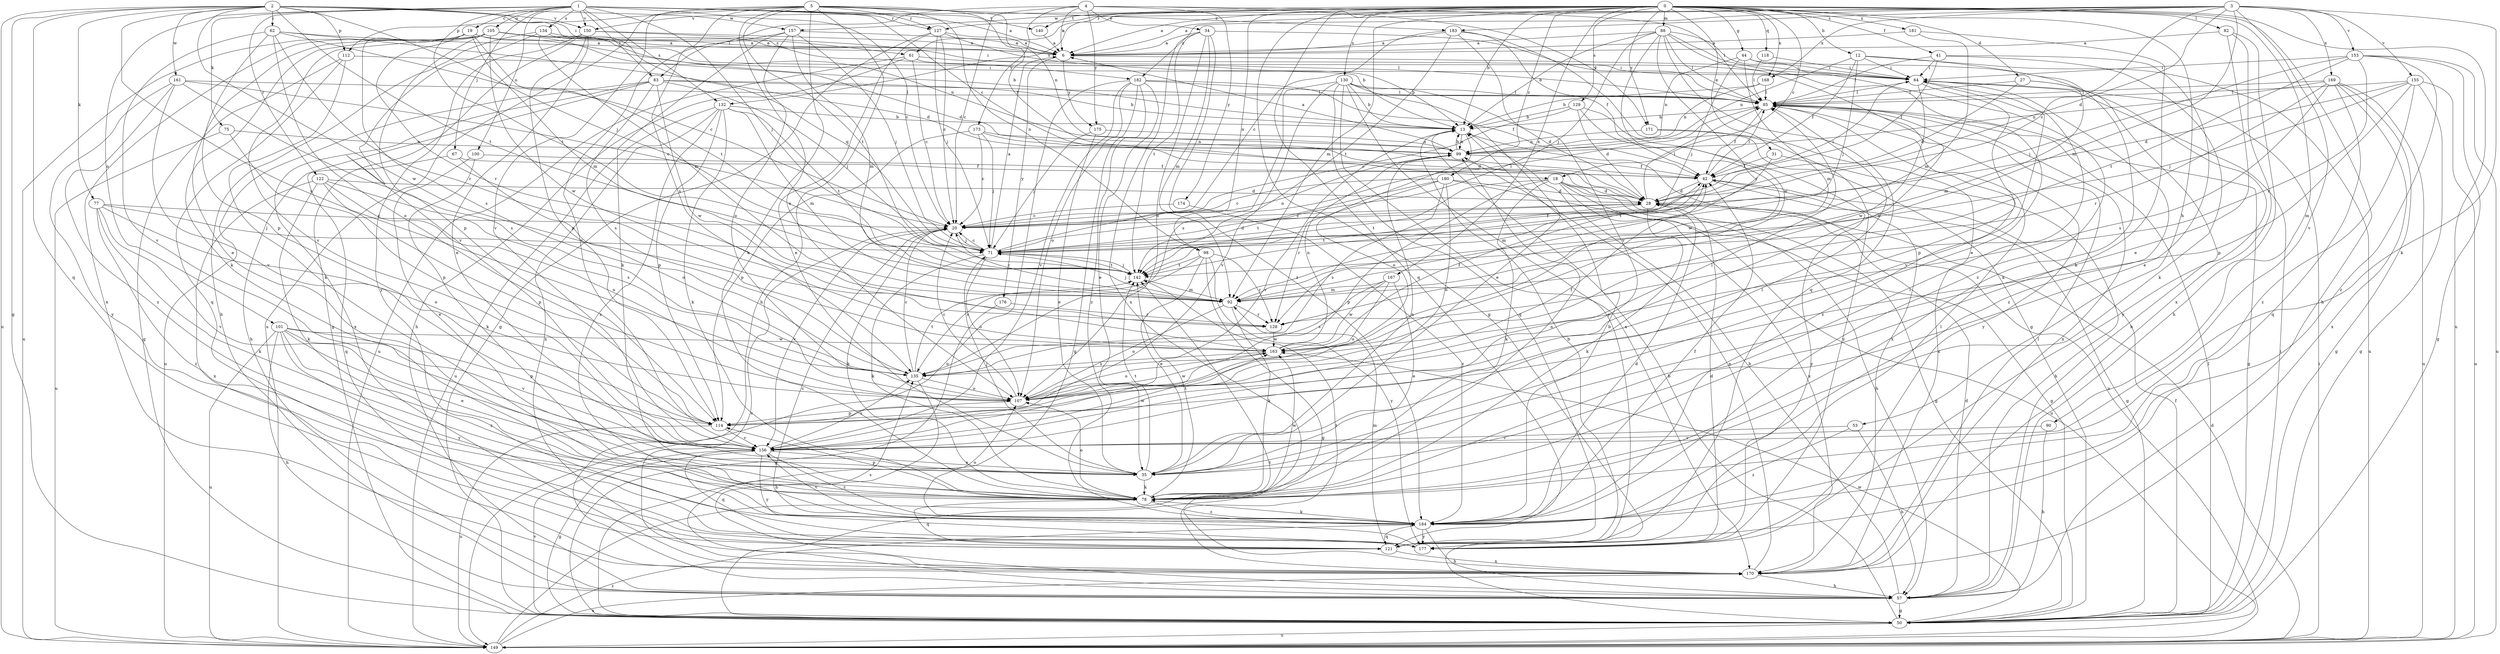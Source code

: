 strict digraph  {
0;
1;
2;
3;
4;
5;
6;
12;
13;
18;
19;
20;
27;
28;
31;
34;
35;
41;
42;
44;
50;
53;
57;
61;
62;
64;
67;
71;
75;
77;
78;
82;
83;
85;
88;
90;
92;
98;
99;
100;
101;
105;
107;
112;
114;
118;
121;
122;
127;
128;
129;
130;
132;
134;
135;
140;
142;
149;
150;
153;
155;
156;
157;
161;
163;
167;
168;
169;
170;
171;
173;
174;
175;
176;
177;
180;
181;
182;
183;
184;
0 -> 6  [label=a];
0 -> 12  [label=b];
0 -> 13  [label=b];
0 -> 18  [label=c];
0 -> 27  [label=d];
0 -> 31  [label=e];
0 -> 41  [label=f];
0 -> 44  [label=g];
0 -> 50  [label=g];
0 -> 53  [label=h];
0 -> 57  [label=h];
0 -> 61  [label=i];
0 -> 82  [label=l];
0 -> 88  [label=m];
0 -> 90  [label=m];
0 -> 92  [label=m];
0 -> 98  [label=n];
0 -> 118  [label=q];
0 -> 121  [label=q];
0 -> 129  [label=s];
0 -> 130  [label=s];
0 -> 132  [label=s];
0 -> 140  [label=t];
0 -> 149  [label=u];
0 -> 157  [label=w];
0 -> 167  [label=x];
0 -> 168  [label=x];
0 -> 171  [label=y];
0 -> 180  [label=z];
0 -> 181  [label=z];
1 -> 6  [label=a];
1 -> 18  [label=c];
1 -> 19  [label=c];
1 -> 20  [label=c];
1 -> 67  [label=j];
1 -> 71  [label=j];
1 -> 75  [label=k];
1 -> 83  [label=l];
1 -> 100  [label=o];
1 -> 101  [label=o];
1 -> 105  [label=o];
1 -> 122  [label=r];
1 -> 127  [label=r];
1 -> 132  [label=s];
1 -> 134  [label=s];
1 -> 140  [label=t];
1 -> 142  [label=t];
1 -> 150  [label=v];
2 -> 50  [label=g];
2 -> 61  [label=i];
2 -> 62  [label=i];
2 -> 71  [label=j];
2 -> 77  [label=k];
2 -> 112  [label=p];
2 -> 121  [label=q];
2 -> 135  [label=s];
2 -> 142  [label=t];
2 -> 149  [label=u];
2 -> 150  [label=v];
2 -> 157  [label=w];
2 -> 161  [label=w];
2 -> 163  [label=w];
2 -> 182  [label=z];
3 -> 6  [label=a];
3 -> 20  [label=c];
3 -> 28  [label=d];
3 -> 78  [label=k];
3 -> 92  [label=m];
3 -> 127  [label=r];
3 -> 150  [label=v];
3 -> 153  [label=v];
3 -> 155  [label=v];
3 -> 156  [label=v];
3 -> 168  [label=x];
3 -> 169  [label=x];
3 -> 182  [label=z];
3 -> 183  [label=z];
4 -> 6  [label=a];
4 -> 20  [label=c];
4 -> 34  [label=e];
4 -> 83  [label=l];
4 -> 85  [label=l];
4 -> 171  [label=y];
4 -> 173  [label=y];
4 -> 174  [label=y];
4 -> 175  [label=y];
5 -> 42  [label=f];
5 -> 57  [label=h];
5 -> 78  [label=k];
5 -> 98  [label=n];
5 -> 99  [label=n];
5 -> 107  [label=o];
5 -> 112  [label=p];
5 -> 127  [label=r];
5 -> 135  [label=s];
5 -> 142  [label=t];
5 -> 149  [label=u];
5 -> 156  [label=v];
5 -> 183  [label=z];
6 -> 64  [label=i];
6 -> 175  [label=y];
6 -> 176  [label=y];
12 -> 42  [label=f];
12 -> 64  [label=i];
12 -> 71  [label=j];
12 -> 78  [label=k];
12 -> 99  [label=n];
12 -> 149  [label=u];
13 -> 99  [label=n];
13 -> 107  [label=o];
13 -> 149  [label=u];
13 -> 156  [label=v];
18 -> 28  [label=d];
18 -> 50  [label=g];
18 -> 57  [label=h];
18 -> 78  [label=k];
18 -> 114  [label=p];
18 -> 142  [label=t];
18 -> 149  [label=u];
18 -> 170  [label=x];
19 -> 6  [label=a];
19 -> 13  [label=b];
19 -> 92  [label=m];
19 -> 128  [label=r];
19 -> 135  [label=s];
19 -> 142  [label=t];
19 -> 149  [label=u];
20 -> 71  [label=j];
20 -> 78  [label=k];
20 -> 85  [label=l];
20 -> 156  [label=v];
27 -> 28  [label=d];
27 -> 85  [label=l];
27 -> 92  [label=m];
27 -> 177  [label=y];
28 -> 20  [label=c];
28 -> 64  [label=i];
28 -> 78  [label=k];
28 -> 85  [label=l];
28 -> 142  [label=t];
31 -> 42  [label=f];
31 -> 57  [label=h];
31 -> 142  [label=t];
34 -> 6  [label=a];
34 -> 85  [label=l];
34 -> 92  [label=m];
34 -> 107  [label=o];
34 -> 142  [label=t];
34 -> 170  [label=x];
34 -> 184  [label=z];
35 -> 71  [label=j];
35 -> 78  [label=k];
35 -> 85  [label=l];
35 -> 99  [label=n];
35 -> 142  [label=t];
41 -> 35  [label=e];
41 -> 42  [label=f];
41 -> 64  [label=i];
41 -> 78  [label=k];
41 -> 85  [label=l];
42 -> 28  [label=d];
42 -> 50  [label=g];
42 -> 85  [label=l];
42 -> 92  [label=m];
42 -> 177  [label=y];
44 -> 57  [label=h];
44 -> 64  [label=i];
44 -> 71  [label=j];
44 -> 92  [label=m];
44 -> 99  [label=n];
50 -> 13  [label=b];
50 -> 42  [label=f];
50 -> 64  [label=i];
50 -> 85  [label=l];
50 -> 149  [label=u];
50 -> 156  [label=v];
50 -> 163  [label=w];
53 -> 57  [label=h];
53 -> 156  [label=v];
53 -> 184  [label=z];
57 -> 13  [label=b];
57 -> 20  [label=c];
57 -> 28  [label=d];
57 -> 50  [label=g];
61 -> 13  [label=b];
61 -> 20  [label=c];
61 -> 57  [label=h];
61 -> 64  [label=i];
61 -> 149  [label=u];
62 -> 6  [label=a];
62 -> 20  [label=c];
62 -> 28  [label=d];
62 -> 107  [label=o];
62 -> 114  [label=p];
62 -> 128  [label=r];
62 -> 156  [label=v];
64 -> 85  [label=l];
64 -> 114  [label=p];
64 -> 156  [label=v];
64 -> 163  [label=w];
64 -> 184  [label=z];
67 -> 42  [label=f];
67 -> 107  [label=o];
67 -> 121  [label=q];
71 -> 6  [label=a];
71 -> 20  [label=c];
71 -> 28  [label=d];
71 -> 42  [label=f];
71 -> 78  [label=k];
71 -> 99  [label=n];
71 -> 107  [label=o];
71 -> 142  [label=t];
75 -> 99  [label=n];
75 -> 114  [label=p];
75 -> 149  [label=u];
77 -> 20  [label=c];
77 -> 71  [label=j];
77 -> 78  [label=k];
77 -> 107  [label=o];
77 -> 156  [label=v];
77 -> 184  [label=z];
78 -> 64  [label=i];
78 -> 99  [label=n];
78 -> 107  [label=o];
78 -> 114  [label=p];
78 -> 121  [label=q];
78 -> 142  [label=t];
78 -> 163  [label=w];
78 -> 184  [label=z];
82 -> 6  [label=a];
82 -> 35  [label=e];
82 -> 57  [label=h];
82 -> 170  [label=x];
83 -> 13  [label=b];
83 -> 57  [label=h];
83 -> 71  [label=j];
83 -> 85  [label=l];
83 -> 135  [label=s];
83 -> 149  [label=u];
83 -> 163  [label=w];
83 -> 170  [label=x];
85 -> 13  [label=b];
85 -> 42  [label=f];
85 -> 50  [label=g];
85 -> 170  [label=x];
85 -> 177  [label=y];
85 -> 184  [label=z];
88 -> 6  [label=a];
88 -> 13  [label=b];
88 -> 35  [label=e];
88 -> 71  [label=j];
88 -> 85  [label=l];
88 -> 107  [label=o];
88 -> 121  [label=q];
88 -> 128  [label=r];
88 -> 163  [label=w];
88 -> 184  [label=z];
90 -> 57  [label=h];
90 -> 156  [label=v];
92 -> 20  [label=c];
92 -> 71  [label=j];
92 -> 78  [label=k];
92 -> 107  [label=o];
92 -> 128  [label=r];
98 -> 35  [label=e];
98 -> 50  [label=g];
98 -> 128  [label=r];
98 -> 135  [label=s];
98 -> 142  [label=t];
98 -> 177  [label=y];
99 -> 6  [label=a];
99 -> 13  [label=b];
99 -> 42  [label=f];
100 -> 35  [label=e];
100 -> 42  [label=f];
100 -> 78  [label=k];
101 -> 35  [label=e];
101 -> 57  [label=h];
101 -> 114  [label=p];
101 -> 149  [label=u];
101 -> 156  [label=v];
101 -> 163  [label=w];
101 -> 177  [label=y];
101 -> 184  [label=z];
105 -> 6  [label=a];
105 -> 13  [label=b];
105 -> 28  [label=d];
105 -> 35  [label=e];
105 -> 78  [label=k];
105 -> 99  [label=n];
105 -> 114  [label=p];
105 -> 156  [label=v];
105 -> 163  [label=w];
105 -> 170  [label=x];
107 -> 20  [label=c];
107 -> 42  [label=f];
107 -> 114  [label=p];
107 -> 163  [label=w];
112 -> 50  [label=g];
112 -> 64  [label=i];
112 -> 78  [label=k];
112 -> 121  [label=q];
114 -> 85  [label=l];
114 -> 149  [label=u];
114 -> 156  [label=v];
118 -> 64  [label=i];
118 -> 85  [label=l];
121 -> 13  [label=b];
121 -> 85  [label=l];
121 -> 92  [label=m];
121 -> 170  [label=x];
122 -> 28  [label=d];
122 -> 78  [label=k];
122 -> 107  [label=o];
122 -> 114  [label=p];
122 -> 135  [label=s];
122 -> 170  [label=x];
127 -> 6  [label=a];
127 -> 20  [label=c];
127 -> 35  [label=e];
127 -> 50  [label=g];
127 -> 71  [label=j];
127 -> 85  [label=l];
128 -> 163  [label=w];
129 -> 13  [label=b];
129 -> 20  [label=c];
129 -> 28  [label=d];
129 -> 163  [label=w];
129 -> 170  [label=x];
130 -> 13  [label=b];
130 -> 28  [label=d];
130 -> 35  [label=e];
130 -> 85  [label=l];
130 -> 121  [label=q];
130 -> 135  [label=s];
130 -> 156  [label=v];
130 -> 170  [label=x];
130 -> 177  [label=y];
132 -> 13  [label=b];
132 -> 78  [label=k];
132 -> 92  [label=m];
132 -> 114  [label=p];
132 -> 142  [label=t];
132 -> 149  [label=u];
132 -> 170  [label=x];
132 -> 184  [label=z];
134 -> 6  [label=a];
134 -> 57  [label=h];
134 -> 92  [label=m];
134 -> 156  [label=v];
134 -> 71  [label=q];
135 -> 20  [label=c];
135 -> 57  [label=h];
135 -> 107  [label=o];
135 -> 142  [label=t];
140 -> 6  [label=a];
142 -> 71  [label=j];
142 -> 92  [label=m];
149 -> 28  [label=d];
149 -> 64  [label=i];
149 -> 142  [label=t];
149 -> 170  [label=x];
149 -> 184  [label=z];
150 -> 6  [label=a];
150 -> 35  [label=e];
150 -> 50  [label=g];
150 -> 64  [label=i];
150 -> 114  [label=p];
150 -> 177  [label=y];
153 -> 50  [label=g];
153 -> 64  [label=i];
153 -> 71  [label=j];
153 -> 128  [label=r];
153 -> 142  [label=t];
153 -> 149  [label=u];
153 -> 184  [label=z];
155 -> 28  [label=d];
155 -> 50  [label=g];
155 -> 71  [label=j];
155 -> 85  [label=l];
155 -> 114  [label=p];
155 -> 149  [label=u];
155 -> 184  [label=z];
156 -> 35  [label=e];
156 -> 50  [label=g];
156 -> 121  [label=q];
156 -> 135  [label=s];
156 -> 163  [label=w];
156 -> 177  [label=y];
156 -> 184  [label=z];
157 -> 6  [label=a];
157 -> 71  [label=j];
157 -> 78  [label=k];
157 -> 92  [label=m];
157 -> 107  [label=o];
157 -> 156  [label=v];
161 -> 20  [label=c];
161 -> 85  [label=l];
161 -> 135  [label=s];
161 -> 156  [label=v];
161 -> 177  [label=y];
161 -> 184  [label=z];
163 -> 42  [label=f];
163 -> 99  [label=n];
163 -> 107  [label=o];
163 -> 135  [label=s];
167 -> 35  [label=e];
167 -> 92  [label=m];
167 -> 107  [label=o];
167 -> 135  [label=s];
167 -> 163  [label=w];
168 -> 13  [label=b];
168 -> 85  [label=l];
168 -> 99  [label=n];
169 -> 50  [label=g];
169 -> 85  [label=l];
169 -> 99  [label=n];
169 -> 121  [label=q];
169 -> 128  [label=r];
169 -> 135  [label=s];
169 -> 149  [label=u];
169 -> 170  [label=x];
170 -> 57  [label=h];
170 -> 85  [label=l];
170 -> 99  [label=n];
170 -> 135  [label=s];
170 -> 142  [label=t];
171 -> 99  [label=n];
171 -> 170  [label=x];
171 -> 177  [label=y];
173 -> 20  [label=c];
173 -> 28  [label=d];
173 -> 71  [label=j];
173 -> 99  [label=n];
173 -> 114  [label=p];
174 -> 20  [label=c];
174 -> 184  [label=z];
175 -> 35  [label=e];
175 -> 71  [label=j];
175 -> 99  [label=n];
176 -> 50  [label=g];
176 -> 128  [label=r];
177 -> 20  [label=c];
177 -> 28  [label=d];
180 -> 20  [label=c];
180 -> 28  [label=d];
180 -> 50  [label=g];
180 -> 107  [label=o];
180 -> 128  [label=r];
180 -> 135  [label=s];
180 -> 142  [label=t];
181 -> 6  [label=a];
181 -> 78  [label=k];
181 -> 92  [label=m];
182 -> 35  [label=e];
182 -> 42  [label=f];
182 -> 50  [label=g];
182 -> 85  [label=l];
182 -> 107  [label=o];
182 -> 149  [label=u];
182 -> 156  [label=v];
182 -> 184  [label=z];
183 -> 6  [label=a];
183 -> 20  [label=c];
183 -> 42  [label=f];
183 -> 50  [label=g];
183 -> 142  [label=t];
183 -> 156  [label=v];
184 -> 13  [label=b];
184 -> 28  [label=d];
184 -> 42  [label=f];
184 -> 57  [label=h];
184 -> 78  [label=k];
184 -> 107  [label=o];
184 -> 121  [label=q];
184 -> 156  [label=v];
184 -> 177  [label=y];
}
